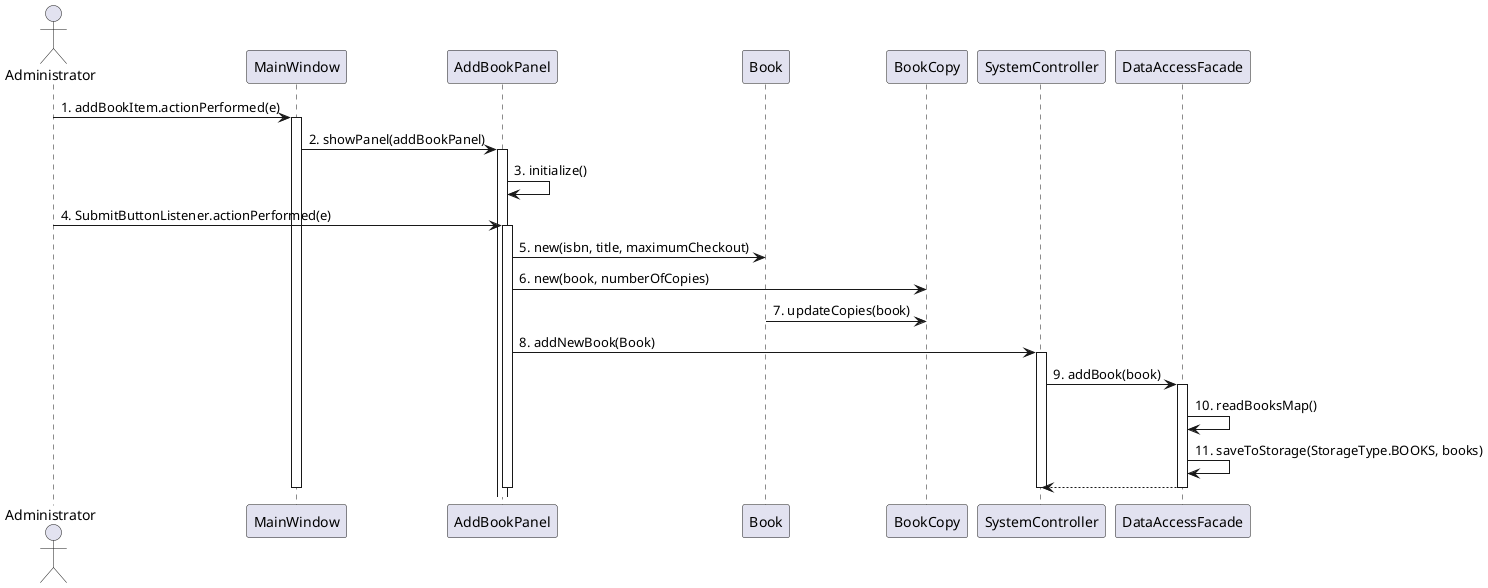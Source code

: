 @startuml
actor Administrator

Administrator -> MainWindow : 1. addBookItem.actionPerformed(e)
activate MainWindow

MainWindow -> AddBookPanel : 2. showPanel(addBookPanel)
activate AddBookPanel

AddBookPanel -> AddBookPanel : 3. initialize()

Administrator -> AddBookPanel : 4. SubmitButtonListener.actionPerformed(e)
activate AddBookPanel

AddBookPanel -> Book : 5. new(isbn, title, maximumCheckout)

AddBookPanel -> BookCopy : 6. new(book, numberOfCopies)

Book -> BookCopy: 7. updateCopies(book)

AddBookPanel -> SystemController : 8. addNewBook(Book)
activate SystemController

SystemController -> DataAccessFacade : 9. addBook(book)
activate DataAccessFacade

DataAccessFacade -> DataAccessFacade : 10. readBooksMap()
DataAccessFacade -> DataAccessFacade : 11. saveToStorage(StorageType.BOOKS, books)

return

deactivate DataAccessFacade

deactivate SystemController

deactivate AddBookPanel

deactivate MainWindow
@enduml